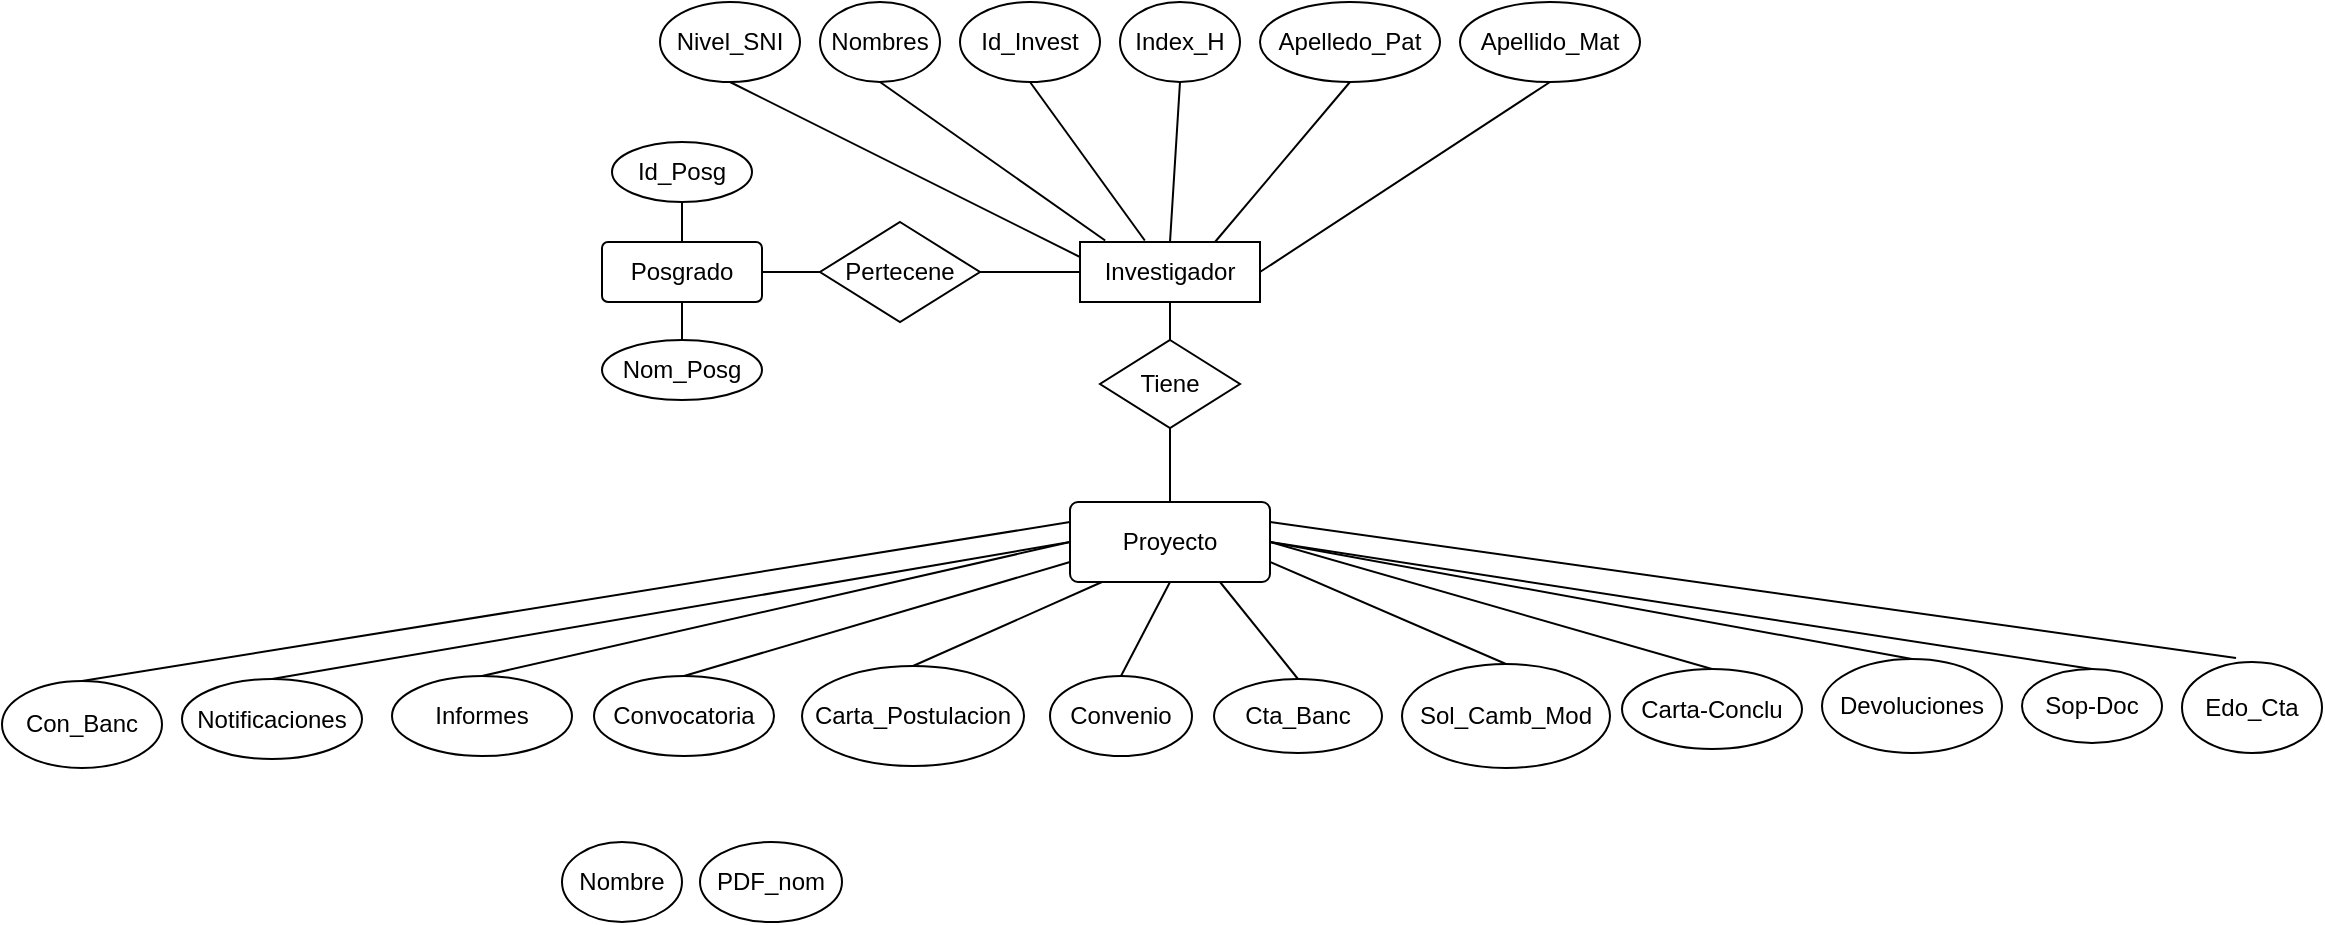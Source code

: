 <mxfile version="20.8.23" type="github">
  <diagram name="Página-1" id="talk2UAZNnC-9V4pHTTT">
    <mxGraphModel dx="2534" dy="782" grid="1" gridSize="10" guides="1" tooltips="1" connect="1" arrows="1" fold="1" page="1" pageScale="1" pageWidth="1100" pageHeight="850" math="0" shadow="0">
      <root>
        <mxCell id="0" />
        <mxCell id="1" parent="0" />
        <mxCell id="CKS4pDuvZnmvhNHZPCm1-1" value="Investigador" style="whiteSpace=wrap;html=1;align=center;" vertex="1" parent="1">
          <mxGeometry x="379" y="160" width="90" height="30" as="geometry" />
        </mxCell>
        <mxCell id="CKS4pDuvZnmvhNHZPCm1-2" value="Id_Invest" style="ellipse;whiteSpace=wrap;html=1;align=center;" vertex="1" parent="1">
          <mxGeometry x="319" y="40" width="70" height="40" as="geometry" />
        </mxCell>
        <mxCell id="CKS4pDuvZnmvhNHZPCm1-3" value="Index_H" style="ellipse;whiteSpace=wrap;html=1;align=center;" vertex="1" parent="1">
          <mxGeometry x="399" y="40" width="60" height="40" as="geometry" />
        </mxCell>
        <mxCell id="CKS4pDuvZnmvhNHZPCm1-4" value="Apelledo_Pat" style="ellipse;whiteSpace=wrap;html=1;align=center;" vertex="1" parent="1">
          <mxGeometry x="469" y="40" width="90" height="40" as="geometry" />
        </mxCell>
        <mxCell id="CKS4pDuvZnmvhNHZPCm1-5" value="Nivel_SNI" style="ellipse;whiteSpace=wrap;html=1;align=center;" vertex="1" parent="1">
          <mxGeometry x="169" y="40" width="70" height="40" as="geometry" />
        </mxCell>
        <mxCell id="CKS4pDuvZnmvhNHZPCm1-6" value="Nombres" style="ellipse;whiteSpace=wrap;html=1;align=center;" vertex="1" parent="1">
          <mxGeometry x="249" y="40" width="60" height="40" as="geometry" />
        </mxCell>
        <mxCell id="CKS4pDuvZnmvhNHZPCm1-7" value="Apellido_Mat" style="ellipse;whiteSpace=wrap;html=1;align=center;" vertex="1" parent="1">
          <mxGeometry x="569" y="40" width="90" height="40" as="geometry" />
        </mxCell>
        <mxCell id="CKS4pDuvZnmvhNHZPCm1-8" value="" style="endArrow=none;html=1;rounded=0;exitX=0;exitY=0.25;exitDx=0;exitDy=0;entryX=0.5;entryY=1;entryDx=0;entryDy=0;" edge="1" parent="1" source="CKS4pDuvZnmvhNHZPCm1-1" target="CKS4pDuvZnmvhNHZPCm1-5">
          <mxGeometry relative="1" as="geometry">
            <mxPoint x="349" y="130" as="sourcePoint" />
            <mxPoint x="509" y="130" as="targetPoint" />
          </mxGeometry>
        </mxCell>
        <mxCell id="CKS4pDuvZnmvhNHZPCm1-9" value="" style="endArrow=none;html=1;rounded=0;exitX=0.5;exitY=0;exitDx=0;exitDy=0;entryX=0.5;entryY=1;entryDx=0;entryDy=0;" edge="1" parent="1" source="CKS4pDuvZnmvhNHZPCm1-1" target="CKS4pDuvZnmvhNHZPCm1-3">
          <mxGeometry relative="1" as="geometry">
            <mxPoint x="409" y="210" as="sourcePoint" />
            <mxPoint x="129" y="140" as="targetPoint" />
          </mxGeometry>
        </mxCell>
        <mxCell id="CKS4pDuvZnmvhNHZPCm1-10" value="" style="endArrow=none;html=1;rounded=0;exitX=0.75;exitY=0;exitDx=0;exitDy=0;entryX=0.5;entryY=1;entryDx=0;entryDy=0;" edge="1" parent="1" source="CKS4pDuvZnmvhNHZPCm1-1" target="CKS4pDuvZnmvhNHZPCm1-4">
          <mxGeometry relative="1" as="geometry">
            <mxPoint x="409" y="240" as="sourcePoint" />
            <mxPoint x="129" y="170" as="targetPoint" />
          </mxGeometry>
        </mxCell>
        <mxCell id="CKS4pDuvZnmvhNHZPCm1-11" value="" style="endArrow=none;html=1;rounded=0;exitX=0.5;exitY=1;exitDx=0;exitDy=0;entryX=1;entryY=0.5;entryDx=0;entryDy=0;" edge="1" parent="1" source="CKS4pDuvZnmvhNHZPCm1-7" target="CKS4pDuvZnmvhNHZPCm1-1">
          <mxGeometry relative="1" as="geometry">
            <mxPoint x="399" y="290" as="sourcePoint" />
            <mxPoint x="119" y="220" as="targetPoint" />
          </mxGeometry>
        </mxCell>
        <mxCell id="CKS4pDuvZnmvhNHZPCm1-12" value="" style="endArrow=none;html=1;rounded=0;exitX=0.36;exitY=-0.025;exitDx=0;exitDy=0;entryX=0.5;entryY=1;entryDx=0;entryDy=0;exitPerimeter=0;" edge="1" parent="1" source="CKS4pDuvZnmvhNHZPCm1-1" target="CKS4pDuvZnmvhNHZPCm1-2">
          <mxGeometry relative="1" as="geometry">
            <mxPoint x="469" y="190" as="sourcePoint" />
            <mxPoint x="379" y="90" as="targetPoint" />
          </mxGeometry>
        </mxCell>
        <mxCell id="CKS4pDuvZnmvhNHZPCm1-13" value="" style="endArrow=none;html=1;rounded=0;entryX=0.5;entryY=1;entryDx=0;entryDy=0;exitX=0.14;exitY=-0.025;exitDx=0;exitDy=0;exitPerimeter=0;" edge="1" parent="1" source="CKS4pDuvZnmvhNHZPCm1-1" target="CKS4pDuvZnmvhNHZPCm1-6">
          <mxGeometry relative="1" as="geometry">
            <mxPoint x="419" y="150" as="sourcePoint" />
            <mxPoint x="199" y="130" as="targetPoint" />
          </mxGeometry>
        </mxCell>
        <mxCell id="CKS4pDuvZnmvhNHZPCm1-14" value="Pertecene" style="shape=rhombus;perimeter=rhombusPerimeter;whiteSpace=wrap;html=1;align=center;" vertex="1" parent="1">
          <mxGeometry x="249" y="150" width="80" height="50" as="geometry" />
        </mxCell>
        <mxCell id="CKS4pDuvZnmvhNHZPCm1-15" value="Posgrado" style="rounded=1;arcSize=10;whiteSpace=wrap;html=1;align=center;" vertex="1" parent="1">
          <mxGeometry x="140" y="160" width="80" height="30" as="geometry" />
        </mxCell>
        <mxCell id="CKS4pDuvZnmvhNHZPCm1-16" value="" style="endArrow=none;html=1;rounded=0;entryX=0;entryY=0.5;entryDx=0;entryDy=0;" edge="1" parent="1" source="CKS4pDuvZnmvhNHZPCm1-14" target="CKS4pDuvZnmvhNHZPCm1-1">
          <mxGeometry relative="1" as="geometry">
            <mxPoint x="319" y="240" as="sourcePoint" />
            <mxPoint x="509" y="130" as="targetPoint" />
          </mxGeometry>
        </mxCell>
        <mxCell id="CKS4pDuvZnmvhNHZPCm1-17" value="Id_Posg" style="ellipse;whiteSpace=wrap;html=1;align=center;" vertex="1" parent="1">
          <mxGeometry x="145" y="110" width="70" height="30" as="geometry" />
        </mxCell>
        <mxCell id="CKS4pDuvZnmvhNHZPCm1-18" value="Nom_Posg" style="ellipse;whiteSpace=wrap;html=1;align=center;" vertex="1" parent="1">
          <mxGeometry x="140" y="209" width="80" height="30" as="geometry" />
        </mxCell>
        <mxCell id="CKS4pDuvZnmvhNHZPCm1-19" value="" style="endArrow=none;html=1;rounded=0;entryX=0;entryY=0.5;entryDx=0;entryDy=0;exitX=1;exitY=0.5;exitDx=0;exitDy=0;" edge="1" parent="1" source="CKS4pDuvZnmvhNHZPCm1-15" target="CKS4pDuvZnmvhNHZPCm1-14">
          <mxGeometry width="50" height="50" relative="1" as="geometry">
            <mxPoint x="249" y="380" as="sourcePoint" />
            <mxPoint x="299" y="330" as="targetPoint" />
          </mxGeometry>
        </mxCell>
        <mxCell id="CKS4pDuvZnmvhNHZPCm1-23" value="Proyecto" style="rounded=1;arcSize=10;whiteSpace=wrap;html=1;align=center;" vertex="1" parent="1">
          <mxGeometry x="374" y="290" width="100" height="40" as="geometry" />
        </mxCell>
        <mxCell id="CKS4pDuvZnmvhNHZPCm1-24" value="Tiene" style="shape=rhombus;perimeter=rhombusPerimeter;whiteSpace=wrap;html=1;align=center;" vertex="1" parent="1">
          <mxGeometry x="389" y="209" width="70" height="44" as="geometry" />
        </mxCell>
        <mxCell id="CKS4pDuvZnmvhNHZPCm1-25" value="" style="endArrow=none;html=1;rounded=0;exitX=0.5;exitY=0;exitDx=0;exitDy=0;entryX=0.5;entryY=1;entryDx=0;entryDy=0;" edge="1" parent="1" source="CKS4pDuvZnmvhNHZPCm1-24" target="CKS4pDuvZnmvhNHZPCm1-1">
          <mxGeometry width="50" height="50" relative="1" as="geometry">
            <mxPoint x="409" y="120" as="sourcePoint" />
            <mxPoint x="459" y="70" as="targetPoint" />
          </mxGeometry>
        </mxCell>
        <mxCell id="CKS4pDuvZnmvhNHZPCm1-26" value="" style="endArrow=none;html=1;rounded=0;exitX=0.5;exitY=0;exitDx=0;exitDy=0;entryX=0.5;entryY=1;entryDx=0;entryDy=0;" edge="1" parent="1" source="CKS4pDuvZnmvhNHZPCm1-23" target="CKS4pDuvZnmvhNHZPCm1-24">
          <mxGeometry width="50" height="50" relative="1" as="geometry">
            <mxPoint x="409" y="120" as="sourcePoint" />
            <mxPoint x="459" y="70" as="targetPoint" />
          </mxGeometry>
        </mxCell>
        <mxCell id="CKS4pDuvZnmvhNHZPCm1-27" value="Convocatoria" style="ellipse;whiteSpace=wrap;html=1;align=center;" vertex="1" parent="1">
          <mxGeometry x="136" y="377" width="90" height="40" as="geometry" />
        </mxCell>
        <mxCell id="CKS4pDuvZnmvhNHZPCm1-30" value="" style="endArrow=none;html=1;rounded=0;entryX=0.5;entryY=1;entryDx=0;entryDy=0;exitX=0.5;exitY=0;exitDx=0;exitDy=0;" edge="1" parent="1" source="CKS4pDuvZnmvhNHZPCm1-15" target="CKS4pDuvZnmvhNHZPCm1-17">
          <mxGeometry width="50" height="50" relative="1" as="geometry">
            <mxPoint x="230" y="185" as="sourcePoint" />
            <mxPoint x="325" y="155" as="targetPoint" />
          </mxGeometry>
        </mxCell>
        <mxCell id="CKS4pDuvZnmvhNHZPCm1-31" value="" style="endArrow=none;html=1;rounded=0;entryX=0.5;entryY=1;entryDx=0;entryDy=0;exitX=0.5;exitY=0;exitDx=0;exitDy=0;" edge="1" parent="1" source="CKS4pDuvZnmvhNHZPCm1-18" target="CKS4pDuvZnmvhNHZPCm1-15">
          <mxGeometry width="50" height="50" relative="1" as="geometry">
            <mxPoint x="190" y="170" as="sourcePoint" />
            <mxPoint x="190" y="150" as="targetPoint" />
          </mxGeometry>
        </mxCell>
        <mxCell id="CKS4pDuvZnmvhNHZPCm1-33" value="Carta_Postulacion" style="ellipse;whiteSpace=wrap;html=1;align=center;" vertex="1" parent="1">
          <mxGeometry x="240" y="372" width="111" height="50" as="geometry" />
        </mxCell>
        <mxCell id="CKS4pDuvZnmvhNHZPCm1-34" value="Sol_Camb_Mod" style="ellipse;whiteSpace=wrap;html=1;align=center;" vertex="1" parent="1">
          <mxGeometry x="540" y="371" width="104" height="52" as="geometry" />
        </mxCell>
        <mxCell id="CKS4pDuvZnmvhNHZPCm1-35" value="Carta-Conclu" style="ellipse;whiteSpace=wrap;html=1;align=center;" vertex="1" parent="1">
          <mxGeometry x="650" y="373.5" width="90" height="40" as="geometry" />
        </mxCell>
        <mxCell id="CKS4pDuvZnmvhNHZPCm1-36" value="Informes" style="ellipse;whiteSpace=wrap;html=1;align=center;" vertex="1" parent="1">
          <mxGeometry x="35" y="377" width="90" height="40" as="geometry" />
        </mxCell>
        <mxCell id="CKS4pDuvZnmvhNHZPCm1-37" value="Cta_Banc" style="ellipse;whiteSpace=wrap;html=1;align=center;" vertex="1" parent="1">
          <mxGeometry x="446" y="378.5" width="84" height="37" as="geometry" />
        </mxCell>
        <mxCell id="CKS4pDuvZnmvhNHZPCm1-38" value="Convenio" style="ellipse;whiteSpace=wrap;html=1;align=center;" vertex="1" parent="1">
          <mxGeometry x="364" y="377" width="71" height="40" as="geometry" />
        </mxCell>
        <mxCell id="CKS4pDuvZnmvhNHZPCm1-40" value="" style="endArrow=none;html=1;rounded=0;exitX=0.5;exitY=0;exitDx=0;exitDy=0;entryX=0;entryY=0.5;entryDx=0;entryDy=0;" edge="1" parent="1" source="CKS4pDuvZnmvhNHZPCm1-36" target="CKS4pDuvZnmvhNHZPCm1-23">
          <mxGeometry relative="1" as="geometry">
            <mxPoint x="400" y="340" as="sourcePoint" />
            <mxPoint x="370" y="310" as="targetPoint" />
          </mxGeometry>
        </mxCell>
        <mxCell id="CKS4pDuvZnmvhNHZPCm1-41" value="" style="endArrow=none;html=1;rounded=0;exitX=0.5;exitY=0;exitDx=0;exitDy=0;entryX=0;entryY=0.75;entryDx=0;entryDy=0;" edge="1" parent="1" source="CKS4pDuvZnmvhNHZPCm1-27" target="CKS4pDuvZnmvhNHZPCm1-23">
          <mxGeometry relative="1" as="geometry">
            <mxPoint x="90" y="387" as="sourcePoint" />
            <mxPoint x="380" y="320" as="targetPoint" />
          </mxGeometry>
        </mxCell>
        <mxCell id="CKS4pDuvZnmvhNHZPCm1-44" value="" style="endArrow=none;html=1;rounded=0;exitX=0.5;exitY=0;exitDx=0;exitDy=0;" edge="1" parent="1" source="CKS4pDuvZnmvhNHZPCm1-33">
          <mxGeometry relative="1" as="geometry">
            <mxPoint x="100" y="397" as="sourcePoint" />
            <mxPoint x="390" y="330" as="targetPoint" />
          </mxGeometry>
        </mxCell>
        <mxCell id="CKS4pDuvZnmvhNHZPCm1-45" value="" style="endArrow=none;html=1;rounded=0;exitX=0.5;exitY=0;exitDx=0;exitDy=0;entryX=0.5;entryY=1;entryDx=0;entryDy=0;" edge="1" parent="1" source="CKS4pDuvZnmvhNHZPCm1-38" target="CKS4pDuvZnmvhNHZPCm1-23">
          <mxGeometry relative="1" as="geometry">
            <mxPoint x="306" y="382" as="sourcePoint" />
            <mxPoint x="400" y="340" as="targetPoint" />
          </mxGeometry>
        </mxCell>
        <mxCell id="CKS4pDuvZnmvhNHZPCm1-46" value="" style="endArrow=none;html=1;rounded=0;exitX=0.5;exitY=0;exitDx=0;exitDy=0;entryX=0.75;entryY=1;entryDx=0;entryDy=0;" edge="1" parent="1" source="CKS4pDuvZnmvhNHZPCm1-37" target="CKS4pDuvZnmvhNHZPCm1-23">
          <mxGeometry relative="1" as="geometry">
            <mxPoint x="410" y="387" as="sourcePoint" />
            <mxPoint x="409" y="340" as="targetPoint" />
          </mxGeometry>
        </mxCell>
        <mxCell id="CKS4pDuvZnmvhNHZPCm1-47" value="" style="endArrow=none;html=1;rounded=0;exitX=0.5;exitY=0;exitDx=0;exitDy=0;entryX=1;entryY=0.75;entryDx=0;entryDy=0;" edge="1" parent="1" source="CKS4pDuvZnmvhNHZPCm1-34" target="CKS4pDuvZnmvhNHZPCm1-23">
          <mxGeometry relative="1" as="geometry">
            <mxPoint x="501" y="387" as="sourcePoint" />
            <mxPoint x="459" y="340" as="targetPoint" />
          </mxGeometry>
        </mxCell>
        <mxCell id="CKS4pDuvZnmvhNHZPCm1-48" value="" style="endArrow=none;html=1;rounded=0;exitX=0.5;exitY=0;exitDx=0;exitDy=0;entryX=1;entryY=0.5;entryDx=0;entryDy=0;" edge="1" parent="1" source="CKS4pDuvZnmvhNHZPCm1-35" target="CKS4pDuvZnmvhNHZPCm1-23">
          <mxGeometry relative="1" as="geometry">
            <mxPoint x="621" y="382" as="sourcePoint" />
            <mxPoint x="484" y="330" as="targetPoint" />
          </mxGeometry>
        </mxCell>
        <mxCell id="CKS4pDuvZnmvhNHZPCm1-50" value="Con_Banc" style="ellipse;whiteSpace=wrap;html=1;align=center;" vertex="1" parent="1">
          <mxGeometry x="-160" y="379.5" width="80" height="43.5" as="geometry" />
        </mxCell>
        <mxCell id="CKS4pDuvZnmvhNHZPCm1-51" value="Notificaciones" style="ellipse;whiteSpace=wrap;html=1;align=center;" vertex="1" parent="1">
          <mxGeometry x="-70" y="378.5" width="90" height="40" as="geometry" />
        </mxCell>
        <mxCell id="CKS4pDuvZnmvhNHZPCm1-52" value="Edo_Cta" style="ellipse;whiteSpace=wrap;html=1;align=center;" vertex="1" parent="1">
          <mxGeometry x="930" y="370" width="70" height="45.5" as="geometry" />
        </mxCell>
        <mxCell id="CKS4pDuvZnmvhNHZPCm1-53" value="Sop-Doc" style="ellipse;whiteSpace=wrap;html=1;align=center;" vertex="1" parent="1">
          <mxGeometry x="850" y="373.5" width="70" height="37" as="geometry" />
        </mxCell>
        <mxCell id="CKS4pDuvZnmvhNHZPCm1-54" value="Devoluciones" style="ellipse;whiteSpace=wrap;html=1;align=center;" vertex="1" parent="1">
          <mxGeometry x="750" y="368.5" width="90" height="47" as="geometry" />
        </mxCell>
        <mxCell id="CKS4pDuvZnmvhNHZPCm1-55" value="" style="endArrow=none;html=1;rounded=0;exitX=0.5;exitY=0;exitDx=0;exitDy=0;entryX=1;entryY=0.5;entryDx=0;entryDy=0;" edge="1" parent="1" source="CKS4pDuvZnmvhNHZPCm1-54" target="CKS4pDuvZnmvhNHZPCm1-23">
          <mxGeometry width="50" height="50" relative="1" as="geometry">
            <mxPoint x="450" y="420" as="sourcePoint" />
            <mxPoint x="500" y="370" as="targetPoint" />
          </mxGeometry>
        </mxCell>
        <mxCell id="CKS4pDuvZnmvhNHZPCm1-57" value="" style="endArrow=none;html=1;rounded=0;exitX=1;exitY=0.5;exitDx=0;exitDy=0;entryX=0.5;entryY=0;entryDx=0;entryDy=0;" edge="1" parent="1" source="CKS4pDuvZnmvhNHZPCm1-23" target="CKS4pDuvZnmvhNHZPCm1-53">
          <mxGeometry relative="1" as="geometry">
            <mxPoint x="408" y="460" as="sourcePoint" />
            <mxPoint x="568" y="460" as="targetPoint" />
          </mxGeometry>
        </mxCell>
        <mxCell id="CKS4pDuvZnmvhNHZPCm1-59" value="" style="endArrow=none;html=1;rounded=0;exitX=0.5;exitY=0;exitDx=0;exitDy=0;entryX=0;entryY=0.5;entryDx=0;entryDy=0;" edge="1" parent="1" source="CKS4pDuvZnmvhNHZPCm1-51" target="CKS4pDuvZnmvhNHZPCm1-23">
          <mxGeometry relative="1" as="geometry">
            <mxPoint x="90" y="387" as="sourcePoint" />
            <mxPoint x="384" y="320" as="targetPoint" />
          </mxGeometry>
        </mxCell>
        <mxCell id="CKS4pDuvZnmvhNHZPCm1-60" value="" style="endArrow=none;html=1;rounded=0;exitX=0.5;exitY=0;exitDx=0;exitDy=0;entryX=0;entryY=0.25;entryDx=0;entryDy=0;" edge="1" parent="1" source="CKS4pDuvZnmvhNHZPCm1-50" target="CKS4pDuvZnmvhNHZPCm1-23">
          <mxGeometry relative="1" as="geometry">
            <mxPoint x="100" y="397" as="sourcePoint" />
            <mxPoint x="394" y="330" as="targetPoint" />
          </mxGeometry>
        </mxCell>
        <mxCell id="CKS4pDuvZnmvhNHZPCm1-61" value="" style="endArrow=none;html=1;rounded=0;exitX=1;exitY=0.25;exitDx=0;exitDy=0;entryX=0.386;entryY=-0.044;entryDx=0;entryDy=0;entryPerimeter=0;" edge="1" parent="1" source="CKS4pDuvZnmvhNHZPCm1-23" target="CKS4pDuvZnmvhNHZPCm1-52">
          <mxGeometry relative="1" as="geometry">
            <mxPoint x="484" y="320" as="sourcePoint" />
            <mxPoint x="895" y="384" as="targetPoint" />
          </mxGeometry>
        </mxCell>
        <mxCell id="CKS4pDuvZnmvhNHZPCm1-62" value="Nombre" style="ellipse;whiteSpace=wrap;html=1;align=center;" vertex="1" parent="1">
          <mxGeometry x="120" y="460" width="60" height="40" as="geometry" />
        </mxCell>
        <mxCell id="CKS4pDuvZnmvhNHZPCm1-63" value="PDF_nom" style="ellipse;whiteSpace=wrap;html=1;align=center;" vertex="1" parent="1">
          <mxGeometry x="189" y="460" width="71" height="40" as="geometry" />
        </mxCell>
      </root>
    </mxGraphModel>
  </diagram>
</mxfile>
